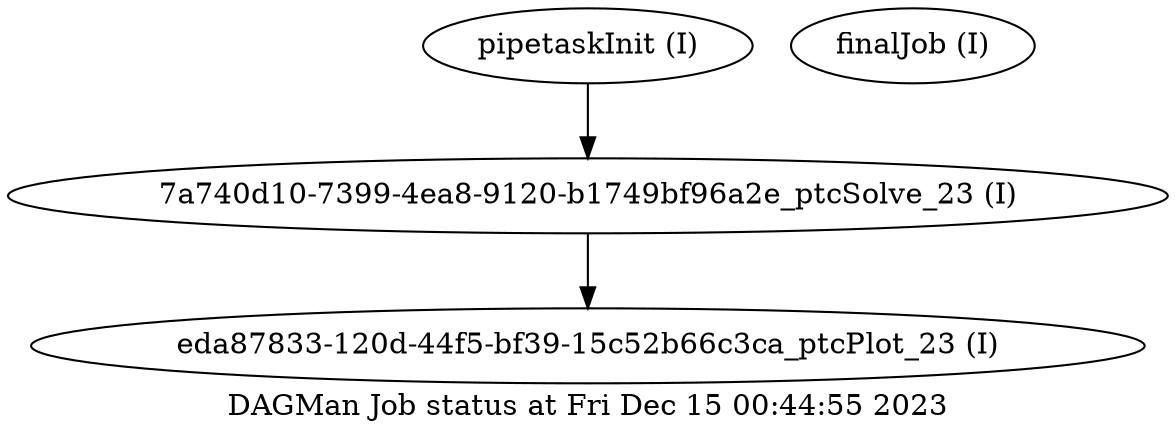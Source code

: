 digraph DAG {
    label="DAGMan Job status at Fri Dec 15 00:44:55 2023";

    "pipetaskInit" [shape=ellipse label="pipetaskInit (I)"];
    "7a740d10-7399-4ea8-9120-b1749bf96a2e_ptcSolve_23" [shape=ellipse label="7a740d10-7399-4ea8-9120-b1749bf96a2e_ptcSolve_23 (I)"];
    "eda87833-120d-44f5-bf39-15c52b66c3ca_ptcPlot_23" [shape=ellipse label="eda87833-120d-44f5-bf39-15c52b66c3ca_ptcPlot_23 (I)"];
    "finalJob" [shape=ellipse label="finalJob (I)"];

    "pipetaskInit" -> "7a740d10-7399-4ea8-9120-b1749bf96a2e_ptcSolve_23";
    "7a740d10-7399-4ea8-9120-b1749bf96a2e_ptcSolve_23" -> "eda87833-120d-44f5-bf39-15c52b66c3ca_ptcPlot_23";
}
